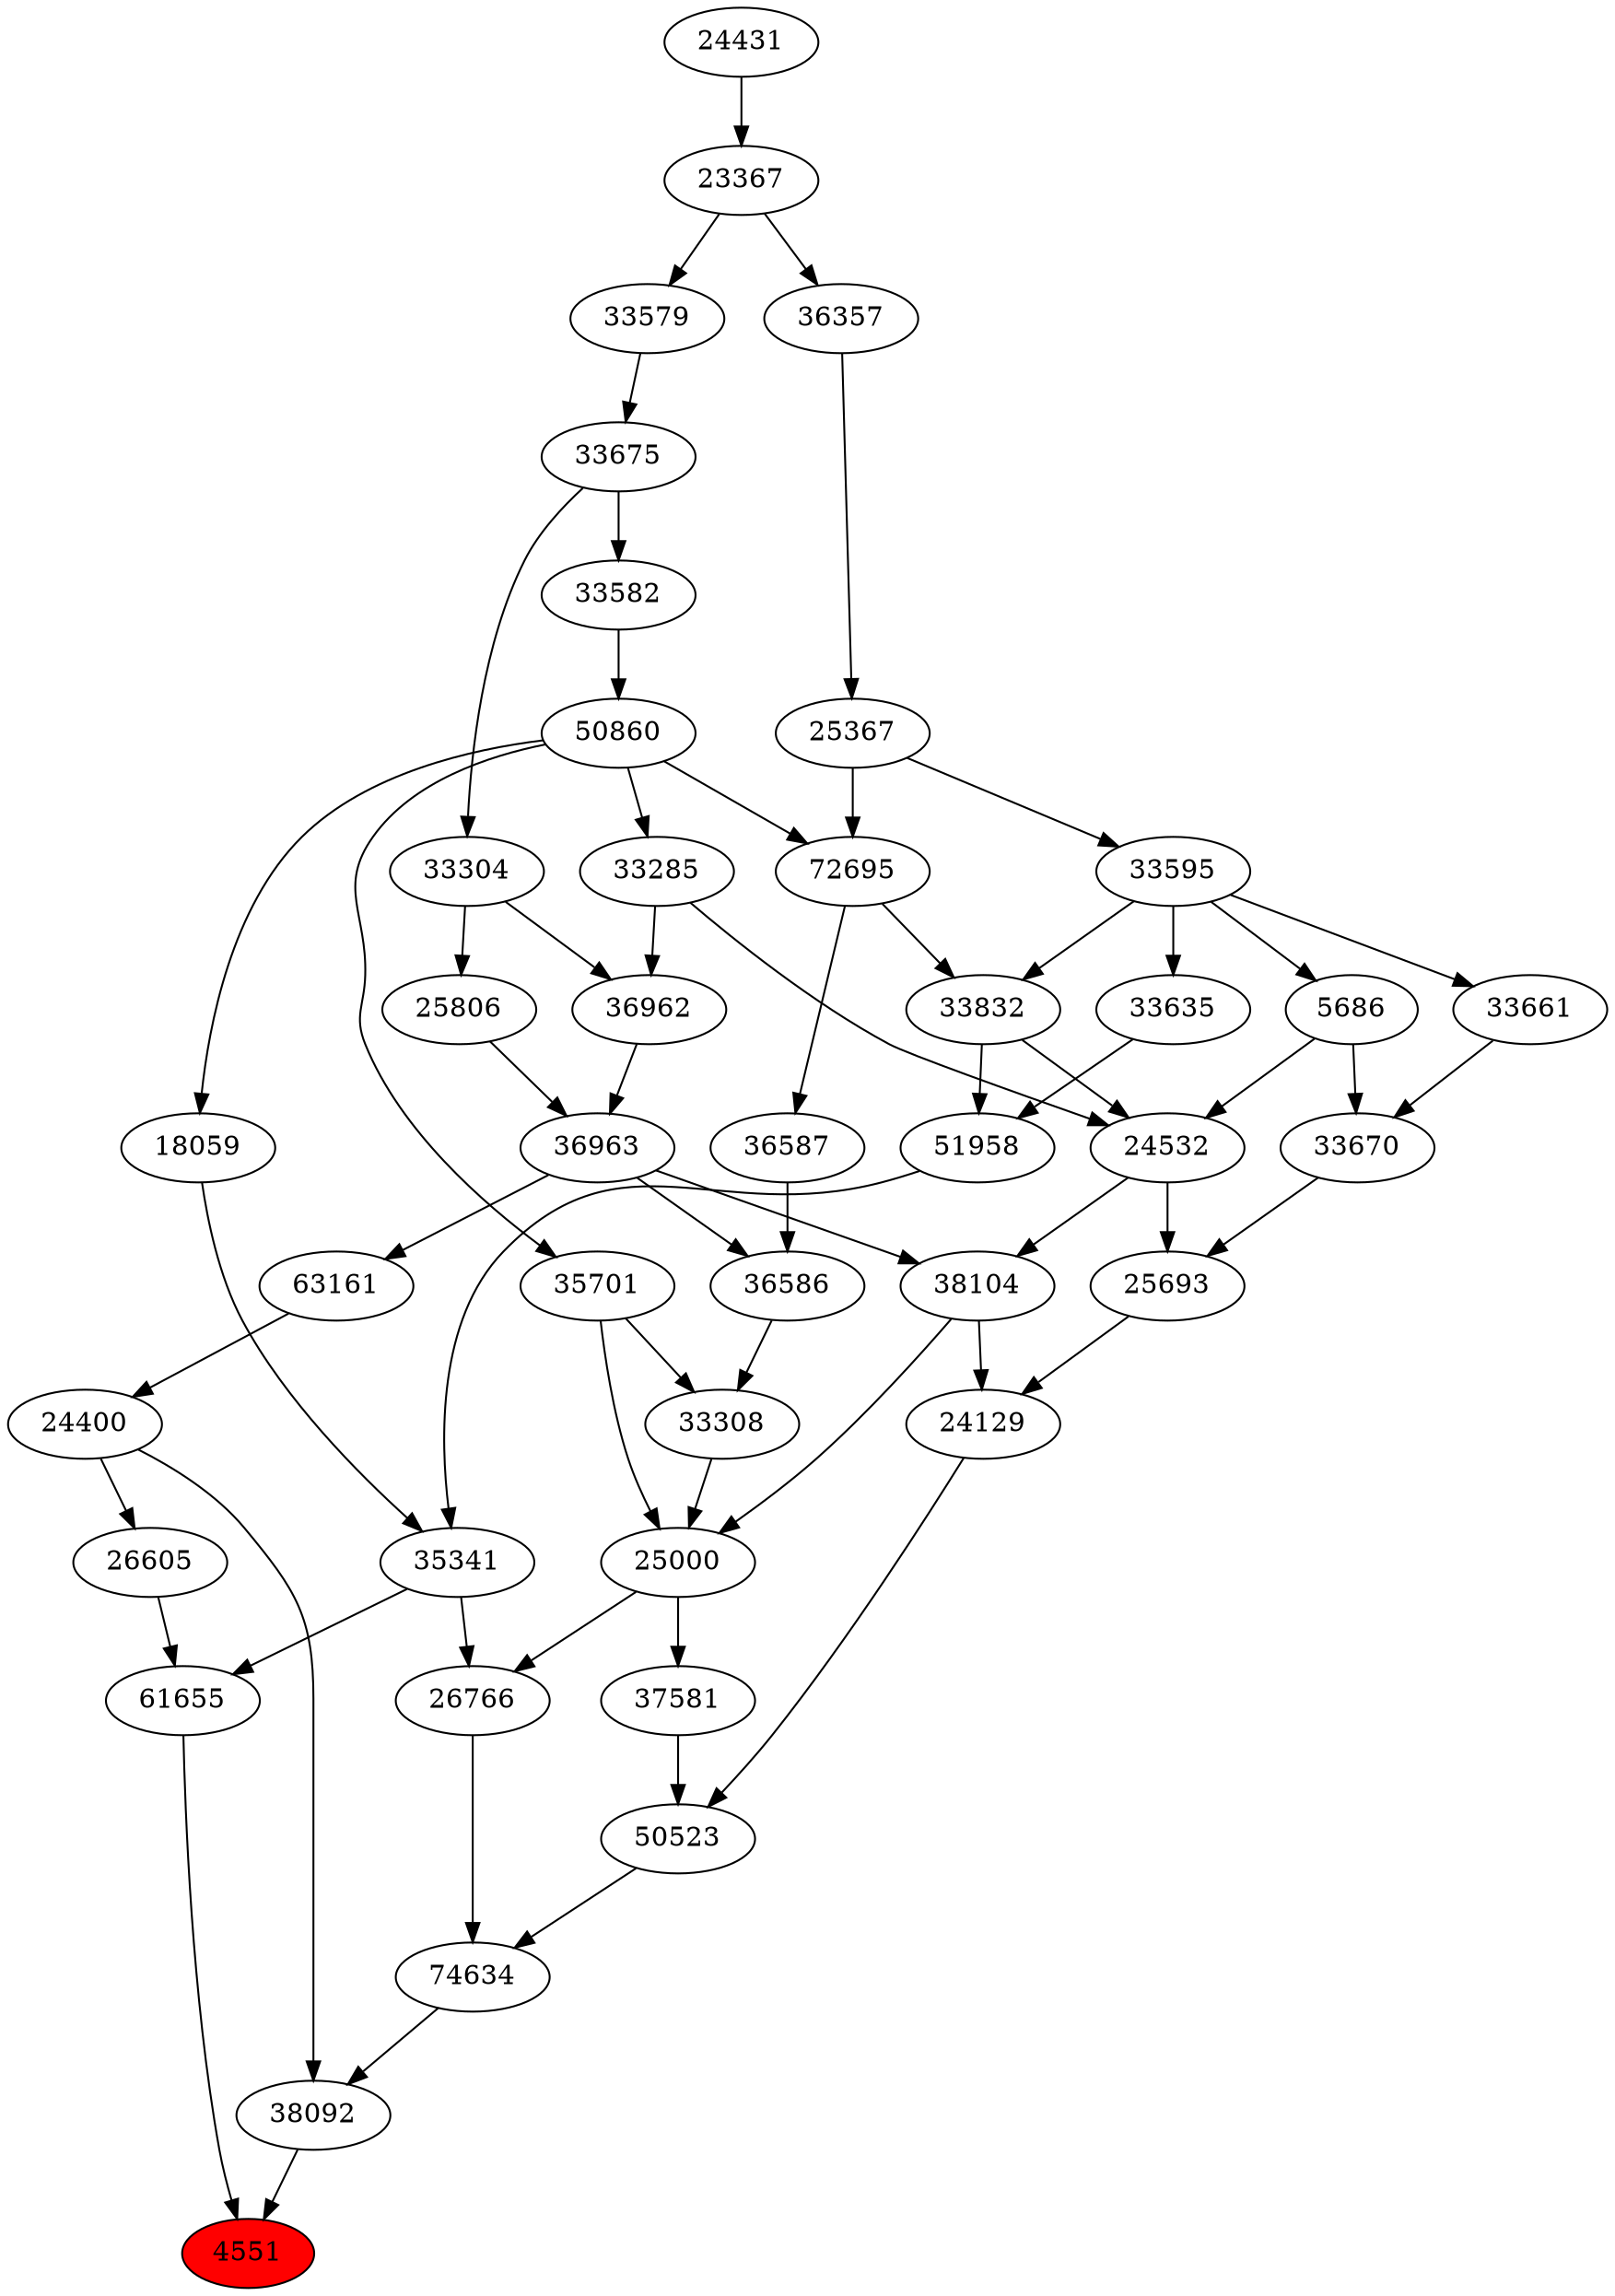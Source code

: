 strict digraph{ 
4551 [label="4551" fillcolor=red style=filled]
38092 -> 4551
61655 -> 4551
38092 [label="38092"]
24400 -> 38092
74634 -> 38092
61655 [label="61655"]
35341 -> 61655
26605 -> 61655
24400 [label="24400"]
63161 -> 24400
74634 [label="74634"]
50523 -> 74634
26766 -> 74634
35341 [label="35341"]
51958 -> 35341
18059 -> 35341
26605 [label="26605"]
24400 -> 26605
63161 [label="63161"]
36963 -> 63161
50523 [label="50523"]
37581 -> 50523
24129 -> 50523
26766 [label="26766"]
25000 -> 26766
35341 -> 26766
51958 [label="51958"]
33832 -> 51958
33635 -> 51958
18059 [label="18059"]
50860 -> 18059
36963 [label="36963"]
36962 -> 36963
25806 -> 36963
37581 [label="37581"]
25000 -> 37581
24129 [label="24129"]
38104 -> 24129
25693 -> 24129
25000 [label="25000"]
33308 -> 25000
38104 -> 25000
35701 -> 25000
33832 [label="33832"]
72695 -> 33832
33595 -> 33832
33635 [label="33635"]
33595 -> 33635
50860 [label="50860"]
33582 -> 50860
36962 [label="36962"]
33285 -> 36962
33304 -> 36962
25806 [label="25806"]
33304 -> 25806
38104 [label="38104"]
24532 -> 38104
36963 -> 38104
25693 [label="25693"]
24532 -> 25693
33670 -> 25693
33308 [label="33308"]
36586 -> 33308
35701 -> 33308
35701 [label="35701"]
50860 -> 35701
72695 [label="72695"]
50860 -> 72695
25367 -> 72695
33595 [label="33595"]
25367 -> 33595
33582 [label="33582"]
33675 -> 33582
33285 [label="33285"]
50860 -> 33285
33304 [label="33304"]
33675 -> 33304
24532 [label="24532"]
33285 -> 24532
5686 -> 24532
33832 -> 24532
33670 [label="33670"]
5686 -> 33670
33661 -> 33670
36586 [label="36586"]
36587 -> 36586
36963 -> 36586
25367 [label="25367"]
36357 -> 25367
33675 [label="33675"]
33579 -> 33675
5686 [label="5686"]
33595 -> 5686
33661 [label="33661"]
33595 -> 33661
36587 [label="36587"]
72695 -> 36587
36357 [label="36357"]
23367 -> 36357
33579 [label="33579"]
23367 -> 33579
23367 [label="23367"]
24431 -> 23367
24431 [label="24431"]
}